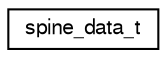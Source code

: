 digraph "Graphical Class Hierarchy"
{
  edge [fontname="FreeSans",fontsize="10",labelfontname="FreeSans",labelfontsize="10"];
  node [fontname="FreeSans",fontsize="10",shape=record];
  rankdir="LR";
  Node1 [label="spine_data_t",height=0.2,width=0.4,color="black", fillcolor="white", style="filled",URL="$de/de1/structspine__data__t.html"];
}
